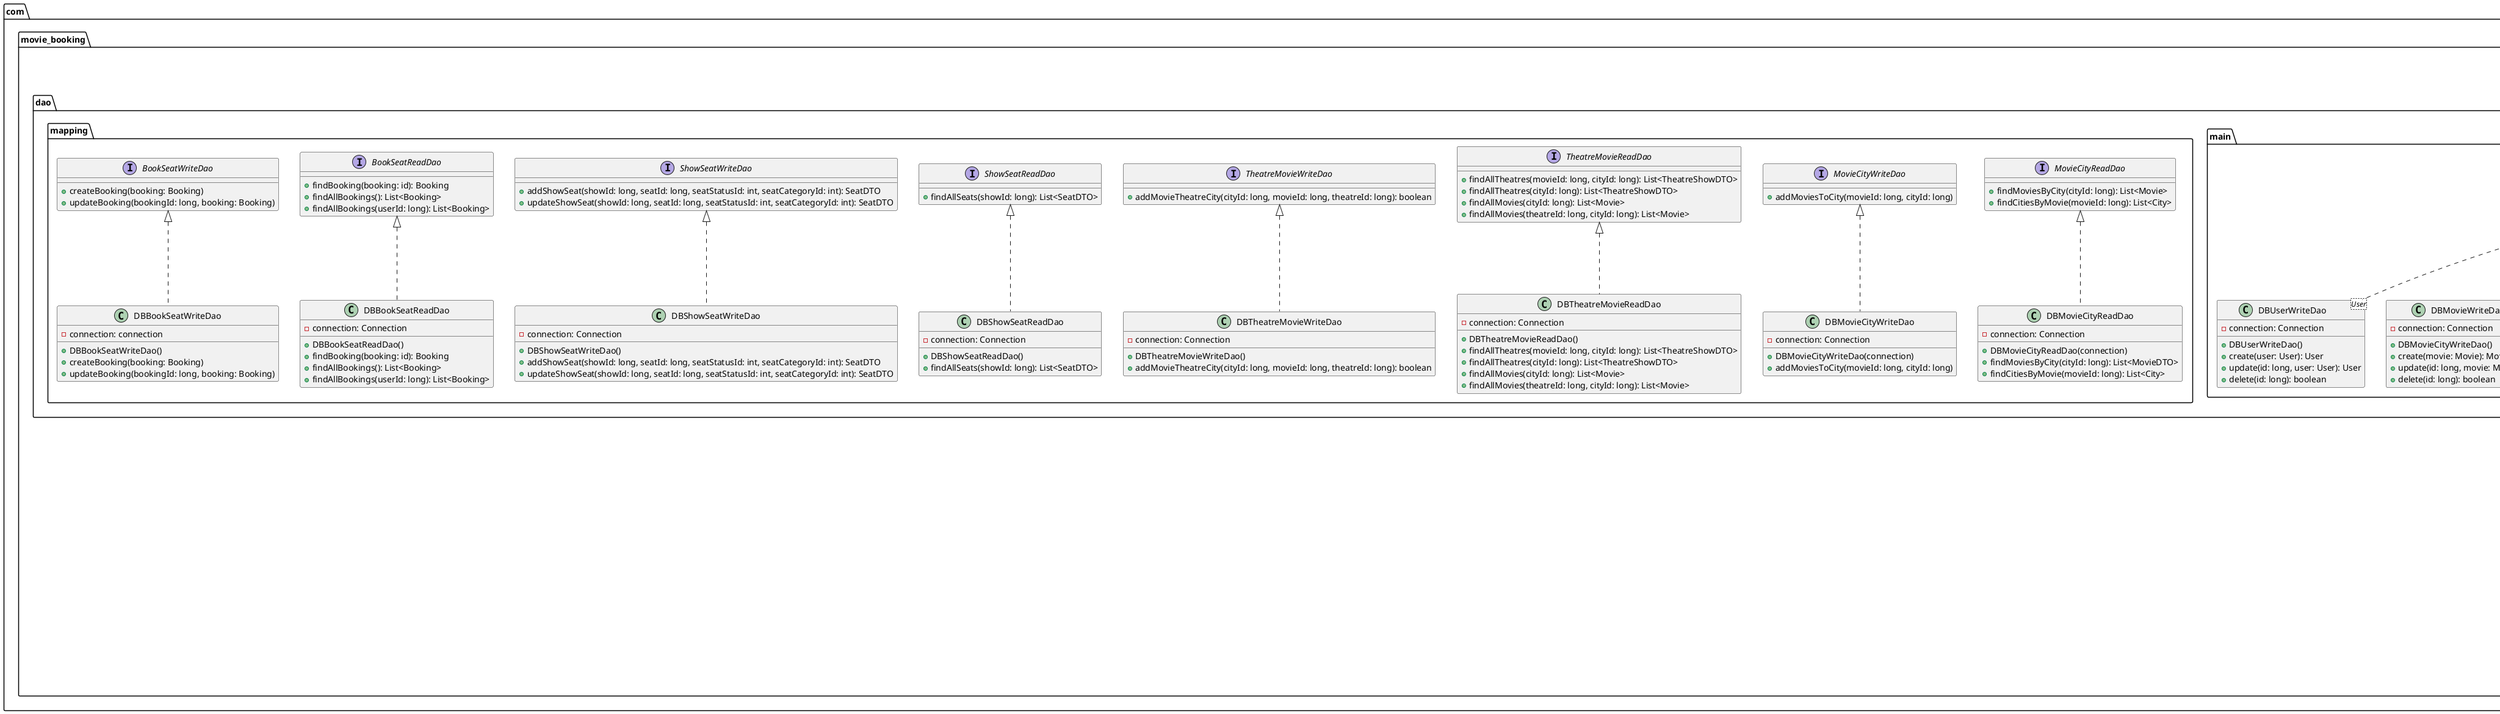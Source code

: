 @startuml
'Main Entity and Relational mapping entity

package com.movie_booking.entity.main{
    class Identifier{
        - id: long
        - name: String
    }
    class User extends Identifier{
        - email: String
        - phoneNo: String
    }
    class Movie extends Identifier{
        - crew: List<Crew>
        - supportedLanguages: List<LanguageCode>
    }
    class Crew extends Identifier{
        - crewType: CrewType
    }
    enum CrewType{
        Cameraman
        Designer
        Hero
        Heroine
        Director
        Singer
    }
    'Todo: Preferred hierarchical approach, should discuss and final best entity design for city state, this takes four level joins
    class District extends Identifier{
        cityId: long
    }
    class City extends Identifier{
        stateId: long
    }
    class State extends Identifier{
        countryId: Country
    }
    class Country extends Identifier{
    }

    class Theatre extends Identifier {
        - theatreGroupId: long
        - address: Address
        - screens: List<Screen>
        - theatreStatus: TheatreStatus
    }
    class TheatreGroup extends Identifier{
        - founder: String
        - foundedDate: LocalDateTime
    }
    class Address{
        - id: long
        - addressLine1: String
        - addressLine2: String
        - districtId: districtId
        - gpsLocation: GpsLocation
        - pinCode: String
    }
    class Screen extends Identifier{
        - seats: List<Seat>
        - screenStatus: ScreenStatus
    }
    enum TheatreStatus{
        Available
        NotAvailable
    }
    enum ScreenStatus{
        Available
        NotAvailable
    }
    'Todo: Seat arrangement belongs to the screen style, user can customise it'
    class Seat extends Identifier{
        - rowNo: String
        - colNo: String
        - seatStatus: SeatStatus
    }
    enum SeatStatus{
        Available,
        NotAvailable,
        Locked
    }
    enum SeatCategory{
        Normal
        Premium
    }
    class Show extends Identifier{
        - showTime: LocalDateTime
        - screenId: long
    }
}

package com.movie_booking.entity.mapping{
    class Booking {
        - bookingId: long
        - showId: long
        - seatId: long
        - userId: long
        - movieId: long
        - theatreId: long
        - screenId: long
        - bookingTime: LocalDateTime
        - paymentId: long
        - bookingStatus: BookingStatus
    }
    enum BookingStatus{
        Booked,
        Cancelled
    }
    class SeatDTO{
        seat: Seat,
        showId: long
    }
    class TheatreShowDTO{
        theatre: Theatre,
        shows: List<Show>
    }
    class MovieDTO{
        movie: Movie
        supportedLanguagesInCity: List<City>
        cityWiseDetails:
    }
    class cityWiseDetails{
        cityId: long
        releaseTime: LocalDateTime
    }
}
package com.movie_booking.dao.main{
    interface ReadDao<T>{
        + findById(id: long): T
        + findAll(): List<T>
    }
    interface WriteDao<T>{
        + create(entity: T): T
        + update(id: long, entity: T): T
        + delete(id: long): boolean
    }
    class DBReadUserDao<User> implements ReadDao{
        - connection: Connection
        + DBUserWriteDao()
        + findById(id: long): User
        + findAll(): List<User>
    }
    class DBUserWriteDao<User> implements WriteDao{
       - connection: Connection
       + DBUserWriteDao()
       + create(user: User): User
       + update(id: long, user: User): User
       + delete(id: long): boolean
    }
    class DBMovieReadDao<Movie> implements ReadDao{
        - connection: Connection
        + DBMovieReadDao()
        + findAll(): List<Movie>
        + findById(id: long): List<Movie>
    }
    class DBMovieWriteDao<Movie> implements WriteDao{
        - connection: Connection
        + DBMovieCityWriteDao()
        + create(movie: Movie): Movie
        + update(id: long, movie: Movie): Movie
        + delete(id: long): boolean
    }
    class DBTheatreReadDao<Theatre> implements ReadDao{
        - connection: Connection
        + DBTheatreReadDao()
        + findAll(): List<Theatre>
        + findById(id: long): List<Theatre>
    }
    class DBTheatreWriteDao<Theatre> implements WriteDao{
        - connection: Connection
        + DBTheatreWriteDao()
        + create(movie: Theatre): Theatre
        + update(id: long, movie: Theatre): Theatre
        + delete(id: long): boolean
    }
    class DBTheatreGroupReadDao<TheatreGroup> implements ReadDao{
        - connection: Connection
        + DBTheatreGroupReadDao()
        + findAll(): List<TheatreGroup>
        + findById(id: long): TheatreGroup
    }
    class DBTheatreGroupWriteDao<TheatreGroup> implements WriteDao{
        - connection: Connection
        + DBTheatreGroupWriteDao()
        + create(theatreGroup: TheatreGroup): TheatreGroup
        + update(id: long, theatreGroup: TheatreGroup): TheatreGroup
        + delete(id: long): boolean
    }
    class DBScreenReadDao<Screen> implements ReadDao{
        - connection: Connection
        + DBScreenReadDao()
        + findAll(): List<Screen>
        + findById(id: long): Screen
    }
    class DBScreenWriteDao<Screen> implements ReadDao{
        - connection: Connection
        + DBScreenWriteDao()
        + create(screen: Screen): Screen
        + update(id: long, screen: Screen): Screen
        + delete(id: long): boolean
    }
    class DBSeatReadDao<Seat> implements ReadDao{
        - connection: Connection
        + DBSeatReadDao()
        + findById(id: long): Seat
        + findAll(): List<Seat>
    }
    class DBSeatWriteDao<Seat> implements WriteDao{
        - connection: Connection
        + DBSeatWriteDao()
        + create(seat: Seat): Seat
        + update(id: long, seat: Seat): Seat
        + delete(id: long): boolean
    }
    class DBShowReadDao<Show> implements ReadDao{
        - connection: Connection
        + DBShowReadDao()
        + findAll(): List<Show>
        + findById(id: long): Show
    }
    class DBShowWriteDao<Show> implements WriteDao{
        - connection: Connection
        + DBShowWriteDao()
        + create(show: Show): Seat
        + update(id: long, show: Show): Show
        + delete(id: long): boolean
    }
}

package com.movie_booking.dao.mapping {
    interface MovieCityReadDao{
        + findMoviesByCity(cityId: long): List<Movie>
        + findCitiesByMovie(movieId: long): List<City>
    }
    interface MovieCityWriteDao{
        + addMoviesToCity(movieId: long, cityId: long)
    }
    'FR1: Get all movies by city query uses these DAO
    class DBMovieCityReadDao implements MovieCityReadDao{
        - connection: Connection
        + DBMovieCityReadDao(connection)
        + findMoviesByCity(cityId: long): List<MovieDTO>
        + findCitiesByMovie(movieId: long): List<City>
    }

    class DBMovieCityWriteDao implements MovieCityWriteDao{
        - connection: Connection
        + DBMovieCityWriteDao(connection)
        + addMoviesToCity(movieId: long, cityId: long)
    }
    'FR2: Get all theatres for movie x in the city y'
    interface TheatreMovieReadDao{
        + findAllTheatres(movieId: long, cityId: long): List<TheatreShowDTO>
        + findAllTheatres(cityId: long): List<TheatreShowDTO>
        + findAllMovies(cityId: long): List<Movie>
        + findAllMovies(theatreId: long, cityId: long): List<Movie>
    }
    interface TheatreMovieWriteDao{
        + addMovieTheatreCity(cityId: long, movieId: long, theatreId: long): boolean
    }
    class DBTheatreMovieReadDao implements TheatreMovieReadDao {
        - connection: Connection
        + DBTheatreMovieReadDao()
        + findAllTheatres(movieId: long, cityId: long): List<TheatreShowDTO>
        + findAllTheatres(cityId: long): List<TheatreShowDTO>
        + findAllMovies(cityId: long): List<Movie>
        + findAllMovies(theatreId: long, cityId: long): List<Movie>
    }
    class DBTheatreMovieWriteDao implements TheatreMovieWriteDao {
        - connection: Connection
        + DBTheatreMovieWriteDao()
        + addMovieTheatreCity(cityId: long, movieId: long, theatreId: long): boolean
    }
'    FR3: show all seats for the show, update/add show seat
    interface ShowSeatReadDao{
        + findAllSeats(showId: long): List<SeatDTO>
    }
    interface ShowSeatWriteDao {
        + addShowSeat(showId: long, seatId: long, seatStatusId: int, seatCategoryId: int): SeatDTO
        + updateShowSeat(showId: long, seatId: long, seatStatusId: int, seatCategoryId: int): SeatDTO
    }
    class DBShowSeatReadDao implements ShowSeatReadDao{
        - connection: Connection
        + DBShowSeatReadDao()
        + findAllSeats(showId: long): List<SeatDTO>
    }
    class DBShowSeatWriteDao implements ShowSeatWriteDao{
        - connection: Connection
        + DBShowSeatWriteDao()
        + addShowSeat(showId: long, seatId: long, seatStatusId: int, seatCategoryId: int): SeatDTO
        + updateShowSeat(showId: long, seatId: long, seatStatusId: int, seatCategoryId: int): SeatDTO
    }
    'FR4: book ticket after selecting seat
    interface BookSeatReadDao{
        + findBooking(booking: id): Booking
        + findAllBookings(): List<Booking>
        + findAllBookings(userId: long): List<Booking>
    }
    interface BookSeatWriteDao{
        + createBooking(booking: Booking)
        + updateBooking(bookingId: long, booking: Booking)
    }
    class DBBookSeatReadDao implements BookSeatReadDao{
        - connection: Connection
        + DBBookSeatReadDao()
        + findBooking(booking: id): Booking
        + findAllBookings(): List<Booking>
        + findAllBookings(userId: long): List<Booking>
    }
    class DBBookSeatWriteDao implements BookSeatWriteDao{
        - connection: connection
        + DBBookSeatWriteDao()
        + createBooking(booking: Booking)
        + updateBooking(bookingId: long, booking: Booking)
    }
}

'Relationship
'Movie --> MovieReleaseDetails : has
Theatre --> Screen : has
Theatre --> Address : has
Screen --> Seat
@enduml